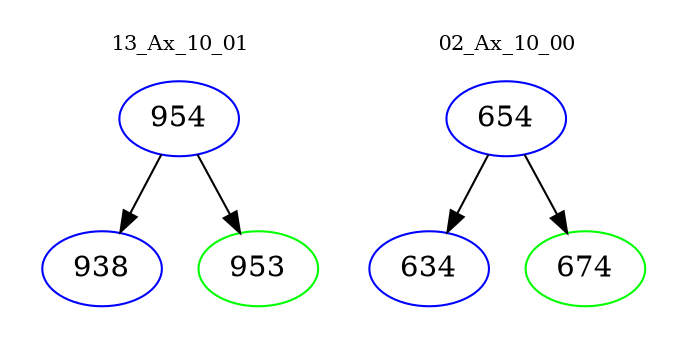 digraph{
subgraph cluster_0 {
color = white
label = "13_Ax_10_01";
fontsize=10;
T0_954 [label="954", color="blue"]
T0_954 -> T0_938 [color="black"]
T0_938 [label="938", color="blue"]
T0_954 -> T0_953 [color="black"]
T0_953 [label="953", color="green"]
}
subgraph cluster_1 {
color = white
label = "02_Ax_10_00";
fontsize=10;
T1_654 [label="654", color="blue"]
T1_654 -> T1_634 [color="black"]
T1_634 [label="634", color="blue"]
T1_654 -> T1_674 [color="black"]
T1_674 [label="674", color="green"]
}
}
